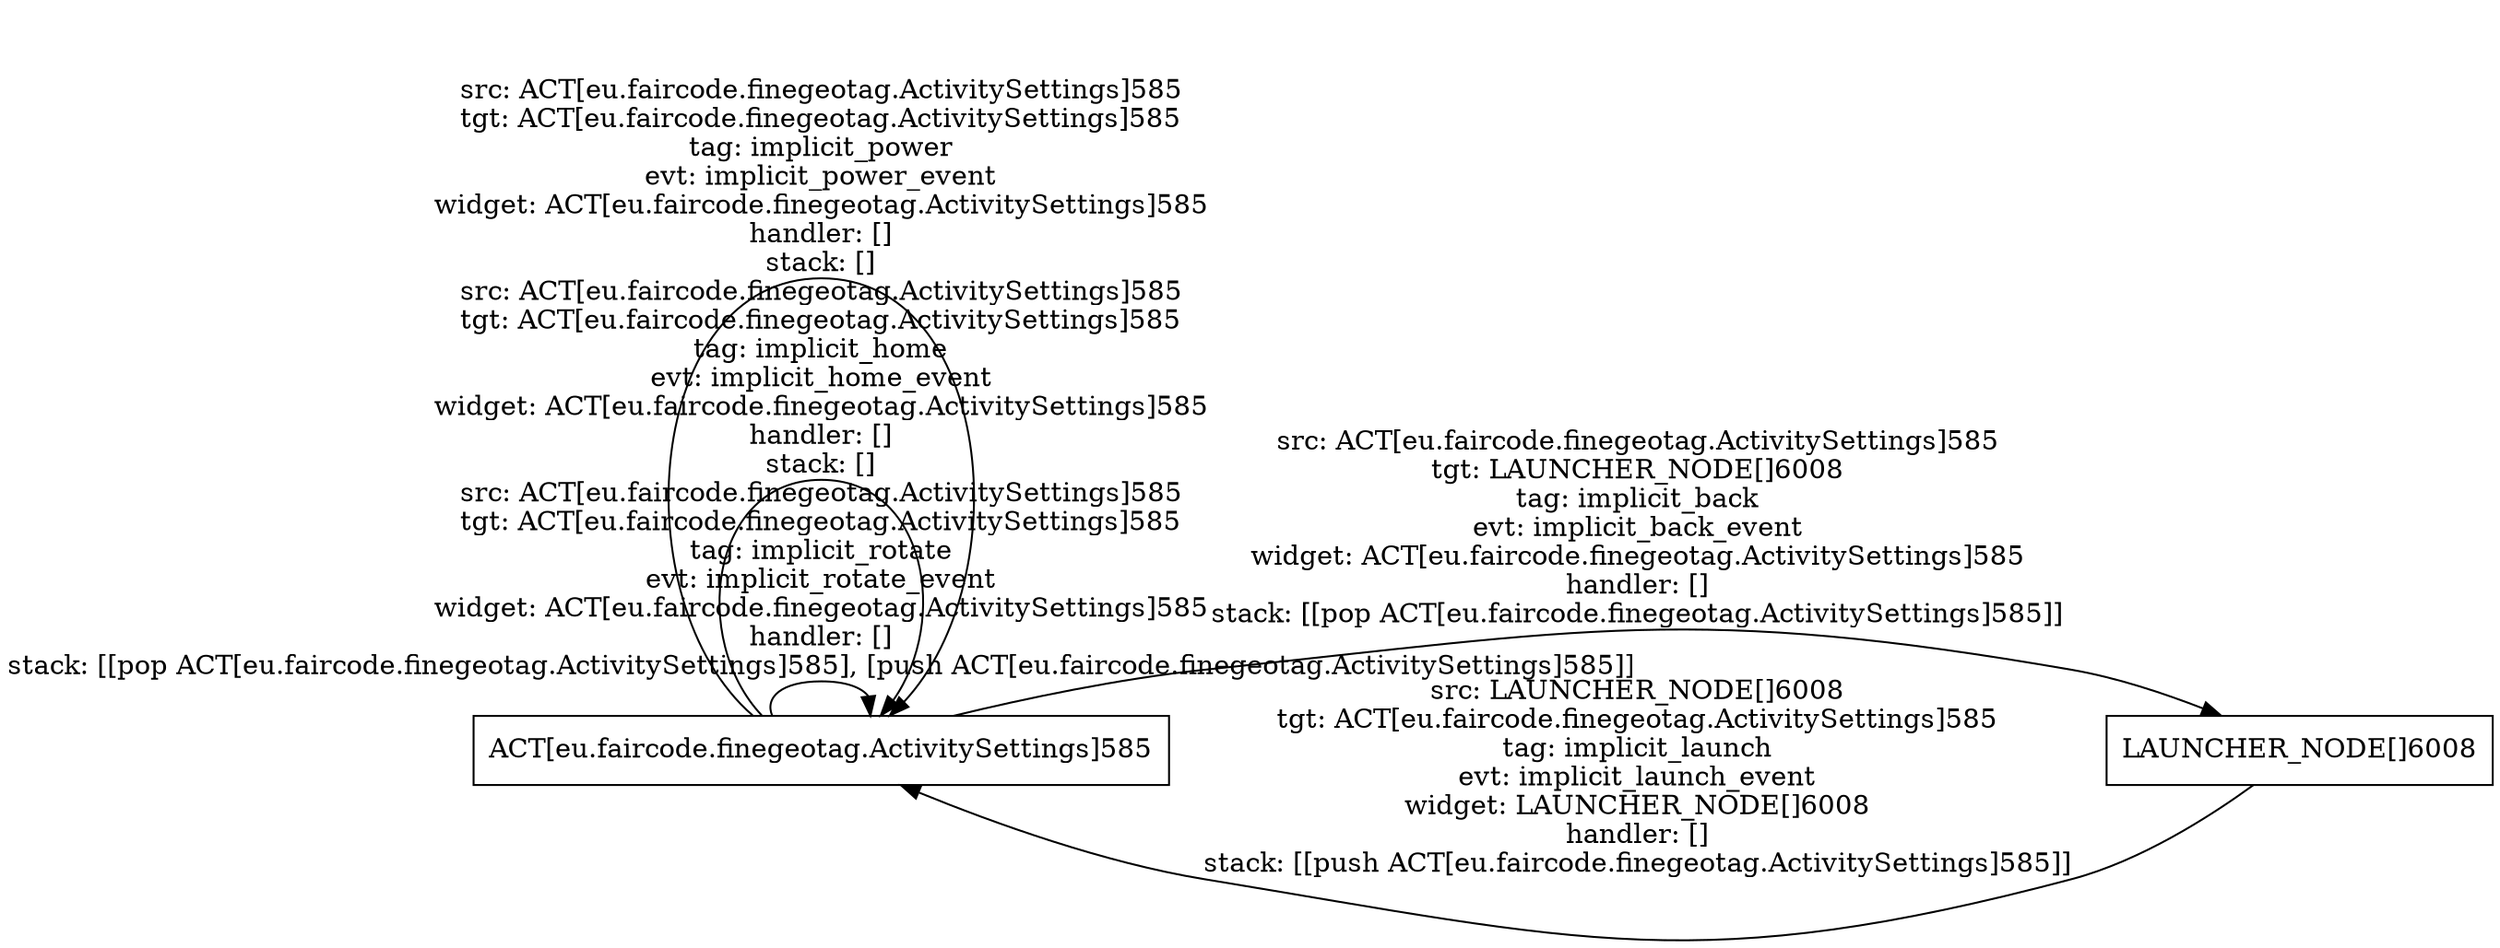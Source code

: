 digraph G {
 rankdir=LR;
 node[shape=box];
 n1 [label="ACT[eu.faircode.finegeotag.ActivitySettings]585"];
 n2 [label="LAUNCHER_NODE[]6008"];
 n1 -> n2 [label="src: ACT[eu.faircode.finegeotag.ActivitySettings]585\ntgt: LAUNCHER_NODE[]6008\ntag: implicit_back\nevt: implicit_back_event\nwidget: ACT[eu.faircode.finegeotag.ActivitySettings]585\nhandler: []\nstack: [[pop ACT[eu.faircode.finegeotag.ActivitySettings]585]]\n"];
 n1 -> n1 [label="src: ACT[eu.faircode.finegeotag.ActivitySettings]585\ntgt: ACT[eu.faircode.finegeotag.ActivitySettings]585\ntag: implicit_rotate\nevt: implicit_rotate_event\nwidget: ACT[eu.faircode.finegeotag.ActivitySettings]585\nhandler: []\nstack: [[pop ACT[eu.faircode.finegeotag.ActivitySettings]585], [push ACT[eu.faircode.finegeotag.ActivitySettings]585]]\n"];
 n1 -> n1 [label="src: ACT[eu.faircode.finegeotag.ActivitySettings]585\ntgt: ACT[eu.faircode.finegeotag.ActivitySettings]585\ntag: implicit_home\nevt: implicit_home_event\nwidget: ACT[eu.faircode.finegeotag.ActivitySettings]585\nhandler: []\nstack: []\n"];
 n1 -> n1 [label="src: ACT[eu.faircode.finegeotag.ActivitySettings]585\ntgt: ACT[eu.faircode.finegeotag.ActivitySettings]585\ntag: implicit_power\nevt: implicit_power_event\nwidget: ACT[eu.faircode.finegeotag.ActivitySettings]585\nhandler: []\nstack: []\n"];
 n2 -> n1 [label="src: LAUNCHER_NODE[]6008\ntgt: ACT[eu.faircode.finegeotag.ActivitySettings]585\ntag: implicit_launch\nevt: implicit_launch_event\nwidget: LAUNCHER_NODE[]6008\nhandler: []\nstack: [[push ACT[eu.faircode.finegeotag.ActivitySettings]585]]\n"];
}